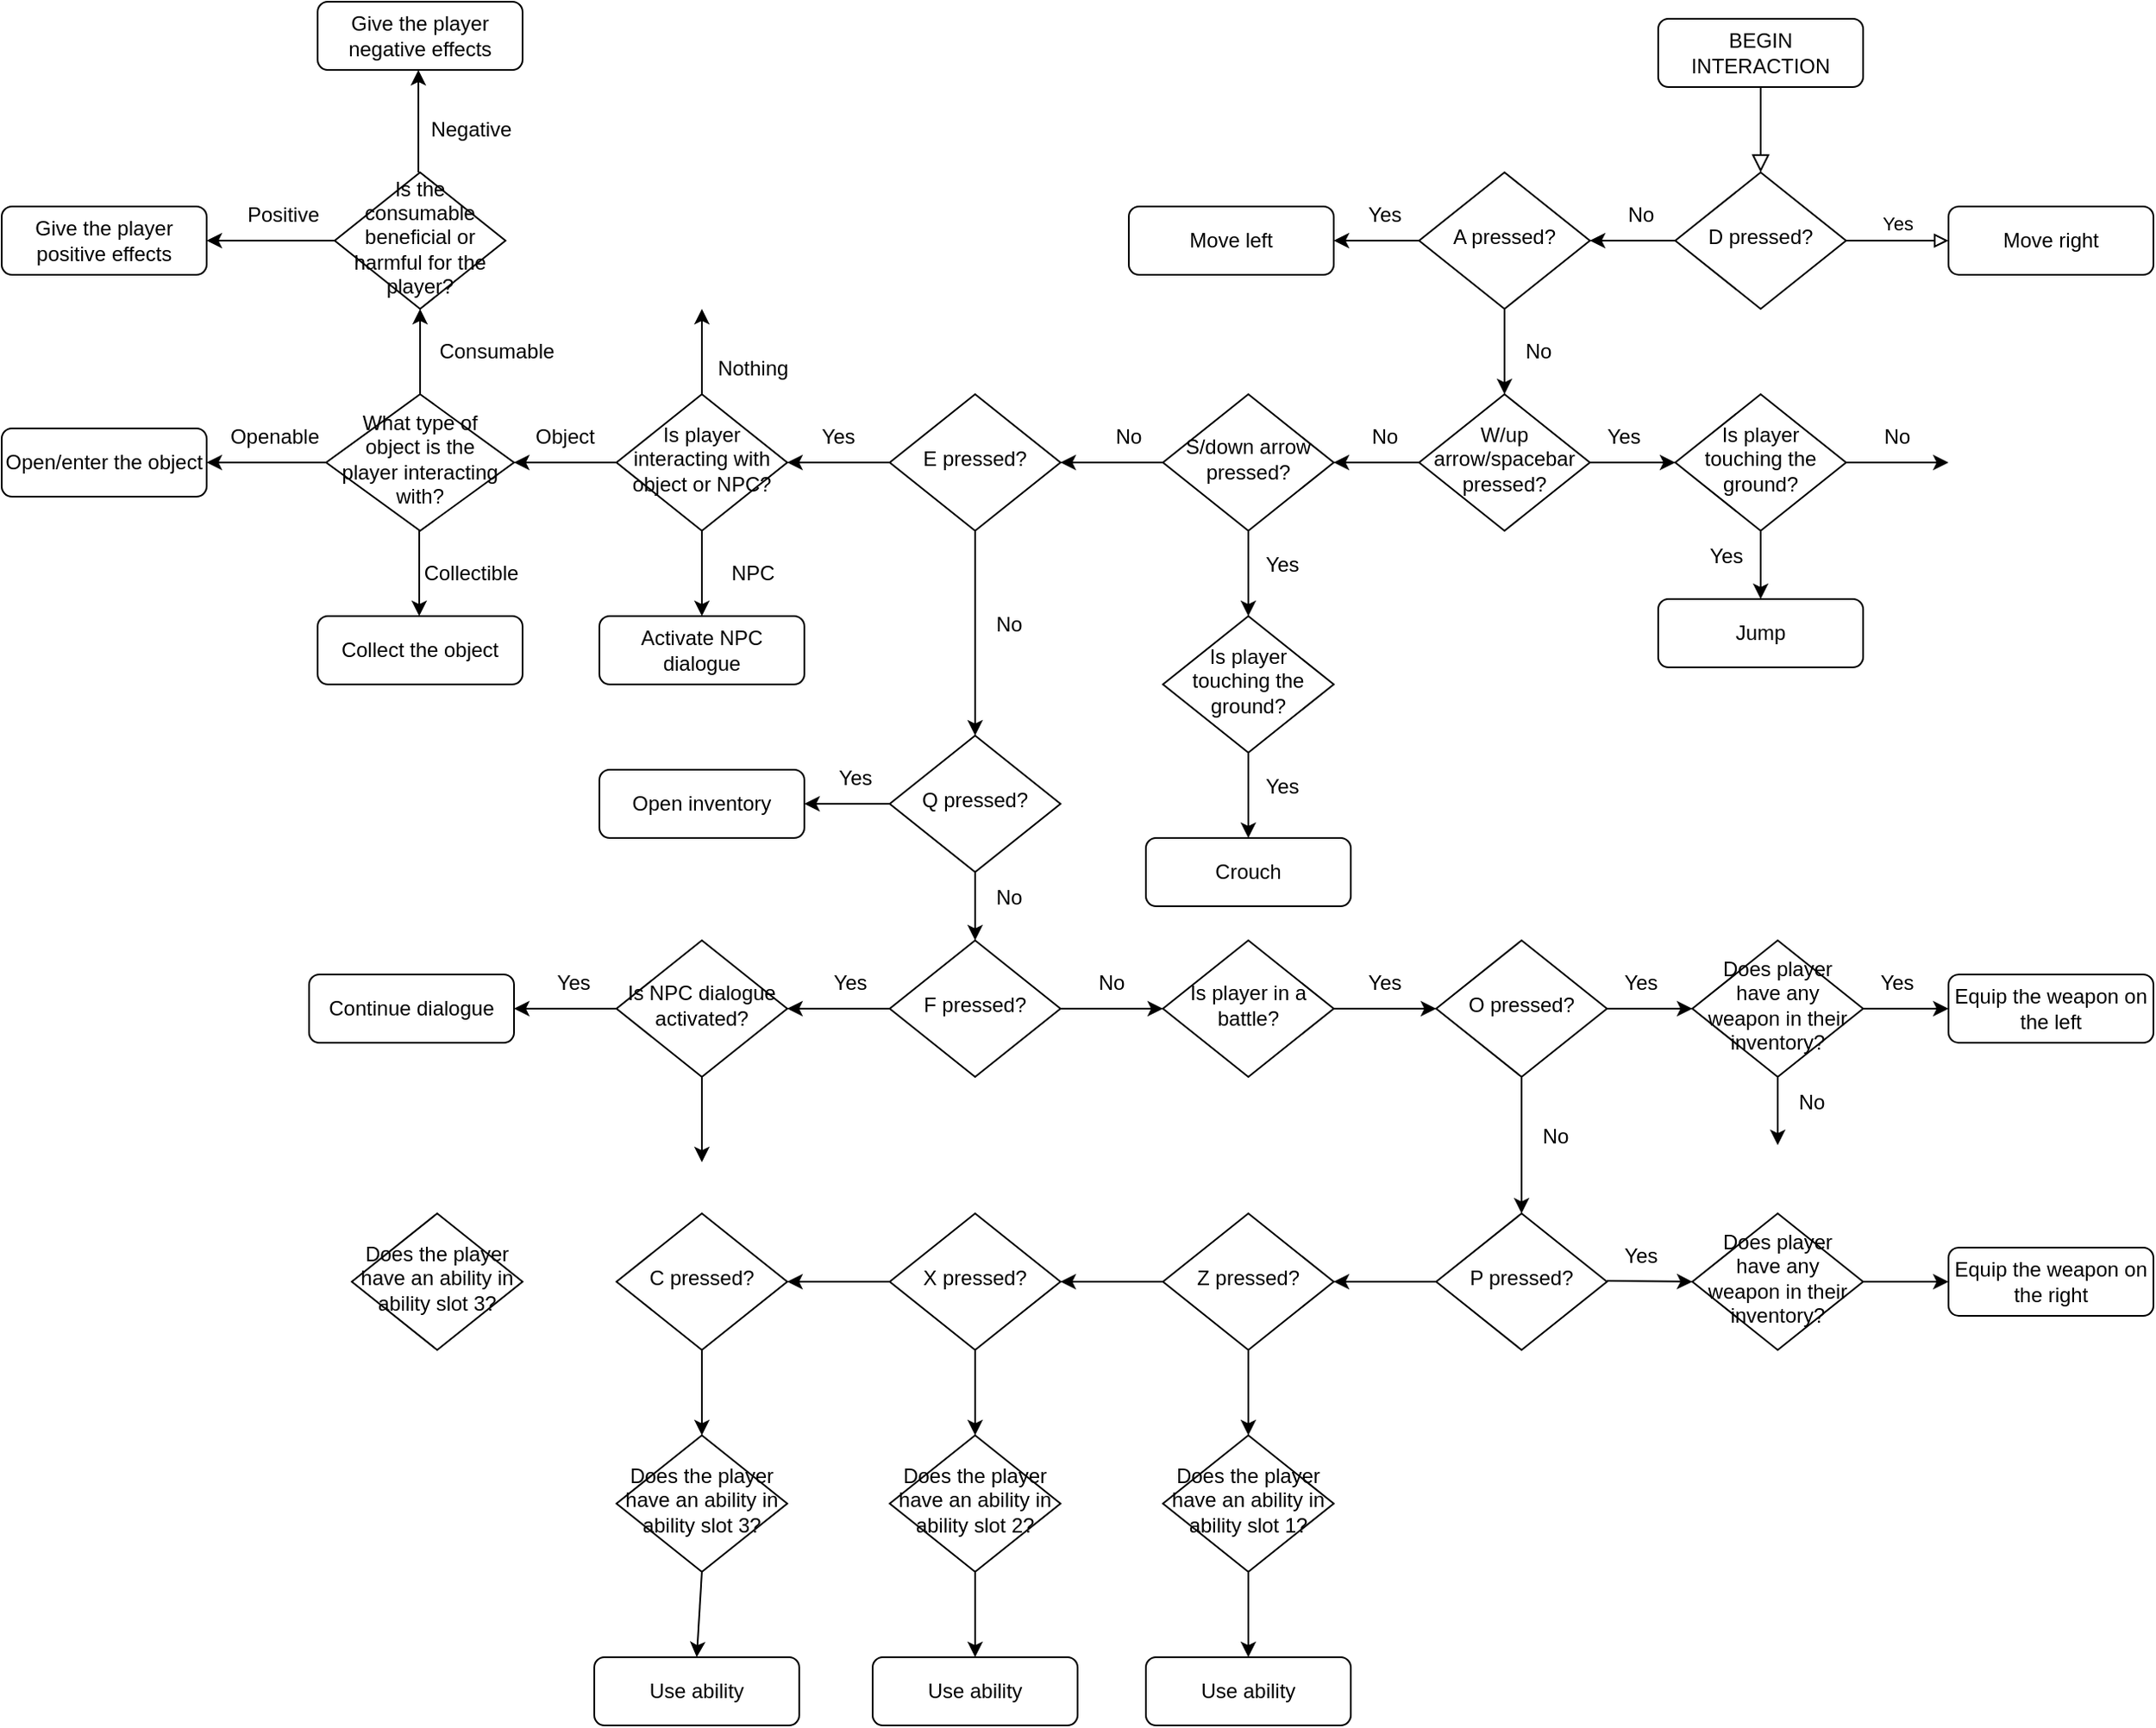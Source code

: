 <mxfile version="24.8.4">
  <diagram id="C5RBs43oDa-KdzZeNtuy" name="Page-1">
    <mxGraphModel dx="2037" dy="1116" grid="1" gridSize="10" guides="1" tooltips="1" connect="1" arrows="1" fold="1" page="1" pageScale="1" pageWidth="2336" pageHeight="1654" math="0" shadow="0">
      <root>
        <mxCell id="WIyWlLk6GJQsqaUBKTNV-0" />
        <mxCell id="WIyWlLk6GJQsqaUBKTNV-1" parent="WIyWlLk6GJQsqaUBKTNV-0" />
        <mxCell id="WIyWlLk6GJQsqaUBKTNV-2" value="" style="rounded=0;html=1;jettySize=auto;orthogonalLoop=1;fontSize=11;endArrow=block;endFill=0;endSize=8;strokeWidth=1;shadow=0;labelBackgroundColor=none;edgeStyle=orthogonalEdgeStyle;" parent="WIyWlLk6GJQsqaUBKTNV-1" source="WIyWlLk6GJQsqaUBKTNV-3" target="WIyWlLk6GJQsqaUBKTNV-6" edge="1">
          <mxGeometry relative="1" as="geometry" />
        </mxCell>
        <mxCell id="WIyWlLk6GJQsqaUBKTNV-3" value="BEGIN INTERACTION" style="rounded=1;whiteSpace=wrap;html=1;fontSize=12;glass=0;strokeWidth=1;shadow=0;" parent="WIyWlLk6GJQsqaUBKTNV-1" vertex="1">
          <mxGeometry x="1270" y="80" width="120" height="40" as="geometry" />
        </mxCell>
        <mxCell id="WIyWlLk6GJQsqaUBKTNV-5" value="Yes" style="edgeStyle=orthogonalEdgeStyle;rounded=0;html=1;jettySize=auto;orthogonalLoop=1;fontSize=11;endArrow=block;endFill=0;strokeWidth=1;shadow=0;labelBackgroundColor=none;entryX=0;entryY=0.5;entryDx=0;entryDy=0;" parent="WIyWlLk6GJQsqaUBKTNV-1" source="WIyWlLk6GJQsqaUBKTNV-6" target="Uoh9EjnS1Dm7JrPhQ4q_-15" edge="1">
          <mxGeometry y="10" relative="1" as="geometry">
            <mxPoint as="offset" />
            <mxPoint x="1440" y="200" as="targetPoint" />
            <Array as="points" />
          </mxGeometry>
        </mxCell>
        <mxCell id="WIyWlLk6GJQsqaUBKTNV-6" value="D pressed?" style="rhombus;whiteSpace=wrap;html=1;shadow=0;fontFamily=Helvetica;fontSize=12;align=center;strokeWidth=1;spacing=6;spacingTop=-4;" parent="WIyWlLk6GJQsqaUBKTNV-1" vertex="1">
          <mxGeometry x="1280" y="170" width="100" height="80" as="geometry" />
        </mxCell>
        <mxCell id="WIyWlLk6GJQsqaUBKTNV-7" value="Move left" style="rounded=1;whiteSpace=wrap;html=1;fontSize=12;glass=0;strokeWidth=1;shadow=0;" parent="WIyWlLk6GJQsqaUBKTNV-1" vertex="1">
          <mxGeometry x="960" y="190" width="120" height="40" as="geometry" />
        </mxCell>
        <mxCell id="WIyWlLk6GJQsqaUBKTNV-11" value="Crouch" style="rounded=1;whiteSpace=wrap;html=1;fontSize=12;glass=0;strokeWidth=1;shadow=0;" parent="WIyWlLk6GJQsqaUBKTNV-1" vertex="1">
          <mxGeometry x="970" y="560" width="120" height="40" as="geometry" />
        </mxCell>
        <mxCell id="WIyWlLk6GJQsqaUBKTNV-12" value="Jump" style="rounded=1;whiteSpace=wrap;html=1;fontSize=12;glass=0;strokeWidth=1;shadow=0;" parent="WIyWlLk6GJQsqaUBKTNV-1" vertex="1">
          <mxGeometry x="1270" y="420" width="120" height="40" as="geometry" />
        </mxCell>
        <mxCell id="Uoh9EjnS1Dm7JrPhQ4q_-3" value="" style="endArrow=classic;html=1;rounded=0;exitX=0;exitY=0.5;exitDx=0;exitDy=0;edgeStyle=orthogonalEdgeStyle;" parent="WIyWlLk6GJQsqaUBKTNV-1" source="WIyWlLk6GJQsqaUBKTNV-6" edge="1">
          <mxGeometry width="50" height="50" relative="1" as="geometry">
            <mxPoint x="1210" y="250" as="sourcePoint" />
            <mxPoint x="1230" y="210" as="targetPoint" />
          </mxGeometry>
        </mxCell>
        <mxCell id="Uoh9EjnS1Dm7JrPhQ4q_-7" value="No" style="text;html=1;align=center;verticalAlign=middle;whiteSpace=wrap;rounded=0;" parent="WIyWlLk6GJQsqaUBKTNV-1" vertex="1">
          <mxGeometry x="1230" y="180" width="60" height="30" as="geometry" />
        </mxCell>
        <mxCell id="Uoh9EjnS1Dm7JrPhQ4q_-11" value="A pressed?" style="rhombus;whiteSpace=wrap;html=1;shadow=0;fontFamily=Helvetica;fontSize=12;align=center;strokeWidth=1;spacing=6;spacingTop=-4;" parent="WIyWlLk6GJQsqaUBKTNV-1" vertex="1">
          <mxGeometry x="1130" y="170" width="100" height="80" as="geometry" />
        </mxCell>
        <mxCell id="Uoh9EjnS1Dm7JrPhQ4q_-12" value="" style="endArrow=classic;html=1;rounded=0;exitX=0;exitY=0.5;exitDx=0;exitDy=0;" parent="WIyWlLk6GJQsqaUBKTNV-1" source="Uoh9EjnS1Dm7JrPhQ4q_-11" edge="1">
          <mxGeometry width="50" height="50" relative="1" as="geometry">
            <mxPoint x="1100" y="230" as="sourcePoint" />
            <mxPoint x="1080" y="210" as="targetPoint" />
          </mxGeometry>
        </mxCell>
        <mxCell id="Uoh9EjnS1Dm7JrPhQ4q_-13" value="" style="endArrow=classic;html=1;rounded=0;exitX=0.5;exitY=1;exitDx=0;exitDy=0;" parent="WIyWlLk6GJQsqaUBKTNV-1" source="Uoh9EjnS1Dm7JrPhQ4q_-11" edge="1">
          <mxGeometry width="50" height="50" relative="1" as="geometry">
            <mxPoint x="1140" y="310" as="sourcePoint" />
            <mxPoint x="1180" y="300" as="targetPoint" />
          </mxGeometry>
        </mxCell>
        <mxCell id="Uoh9EjnS1Dm7JrPhQ4q_-15" value="Move right" style="rounded=1;whiteSpace=wrap;html=1;fontSize=12;glass=0;strokeWidth=1;shadow=0;" parent="WIyWlLk6GJQsqaUBKTNV-1" vertex="1">
          <mxGeometry x="1440" y="190" width="120" height="40" as="geometry" />
        </mxCell>
        <mxCell id="Uoh9EjnS1Dm7JrPhQ4q_-16" value="W/up arrow/spacebar pressed?" style="rhombus;whiteSpace=wrap;html=1;shadow=0;fontFamily=Helvetica;fontSize=12;align=center;strokeWidth=1;spacing=6;spacingTop=-4;" parent="WIyWlLk6GJQsqaUBKTNV-1" vertex="1">
          <mxGeometry x="1130" y="300" width="100" height="80" as="geometry" />
        </mxCell>
        <mxCell id="Uoh9EjnS1Dm7JrPhQ4q_-19" value="" style="endArrow=classic;html=1;rounded=0;" parent="WIyWlLk6GJQsqaUBKTNV-1" edge="1">
          <mxGeometry width="50" height="50" relative="1" as="geometry">
            <mxPoint x="1230" y="340" as="sourcePoint" />
            <mxPoint x="1280" y="340" as="targetPoint" />
          </mxGeometry>
        </mxCell>
        <mxCell id="Uoh9EjnS1Dm7JrPhQ4q_-20" value="Is player touching the ground?" style="rhombus;whiteSpace=wrap;html=1;shadow=0;fontFamily=Helvetica;fontSize=12;align=center;strokeWidth=1;spacing=6;spacingTop=-4;" parent="WIyWlLk6GJQsqaUBKTNV-1" vertex="1">
          <mxGeometry x="1280" y="300" width="100" height="80" as="geometry" />
        </mxCell>
        <mxCell id="Uoh9EjnS1Dm7JrPhQ4q_-21" value="" style="endArrow=classic;html=1;rounded=0;entryX=0.5;entryY=0;entryDx=0;entryDy=0;" parent="WIyWlLk6GJQsqaUBKTNV-1" target="WIyWlLk6GJQsqaUBKTNV-12" edge="1">
          <mxGeometry width="50" height="50" relative="1" as="geometry">
            <mxPoint x="1330" y="380" as="sourcePoint" />
            <mxPoint x="1380" y="330" as="targetPoint" />
          </mxGeometry>
        </mxCell>
        <mxCell id="Uoh9EjnS1Dm7JrPhQ4q_-23" value="" style="endArrow=classic;html=1;rounded=0;exitX=0;exitY=0.5;exitDx=0;exitDy=0;" parent="WIyWlLk6GJQsqaUBKTNV-1" source="Uoh9EjnS1Dm7JrPhQ4q_-16" edge="1">
          <mxGeometry width="50" height="50" relative="1" as="geometry">
            <mxPoint x="1080" y="360" as="sourcePoint" />
            <mxPoint x="1080" y="340" as="targetPoint" />
          </mxGeometry>
        </mxCell>
        <mxCell id="Uoh9EjnS1Dm7JrPhQ4q_-24" value="Yes" style="text;html=1;align=center;verticalAlign=middle;whiteSpace=wrap;rounded=0;" parent="WIyWlLk6GJQsqaUBKTNV-1" vertex="1">
          <mxGeometry x="1220" y="310" width="60" height="30" as="geometry" />
        </mxCell>
        <mxCell id="Uoh9EjnS1Dm7JrPhQ4q_-27" value="No" style="text;html=1;align=center;verticalAlign=middle;whiteSpace=wrap;rounded=0;" parent="WIyWlLk6GJQsqaUBKTNV-1" vertex="1">
          <mxGeometry x="1170" y="260" width="60" height="30" as="geometry" />
        </mxCell>
        <mxCell id="Uoh9EjnS1Dm7JrPhQ4q_-29" value="No" style="text;html=1;align=center;verticalAlign=middle;whiteSpace=wrap;rounded=0;" parent="WIyWlLk6GJQsqaUBKTNV-1" vertex="1">
          <mxGeometry x="930" y="310" width="60" height="30" as="geometry" />
        </mxCell>
        <mxCell id="ylSORu2fIJT3I9UOG7ID-0" value="Yes" style="text;html=1;align=center;verticalAlign=middle;whiteSpace=wrap;rounded=0;" vertex="1" parent="WIyWlLk6GJQsqaUBKTNV-1">
          <mxGeometry x="1280" y="380" width="60" height="30" as="geometry" />
        </mxCell>
        <mxCell id="ylSORu2fIJT3I9UOG7ID-1" value="" style="endArrow=classic;html=1;rounded=0;" edge="1" parent="WIyWlLk6GJQsqaUBKTNV-1">
          <mxGeometry width="50" height="50" relative="1" as="geometry">
            <mxPoint x="1380" y="340" as="sourcePoint" />
            <mxPoint x="1440" y="340" as="targetPoint" />
          </mxGeometry>
        </mxCell>
        <mxCell id="ylSORu2fIJT3I9UOG7ID-3" value="No" style="text;html=1;align=center;verticalAlign=middle;whiteSpace=wrap;rounded=0;" vertex="1" parent="WIyWlLk6GJQsqaUBKTNV-1">
          <mxGeometry x="1380" y="310" width="60" height="30" as="geometry" />
        </mxCell>
        <mxCell id="ylSORu2fIJT3I9UOG7ID-5" value="Yes" style="text;html=1;align=center;verticalAlign=middle;whiteSpace=wrap;rounded=0;" vertex="1" parent="WIyWlLk6GJQsqaUBKTNV-1">
          <mxGeometry x="1080" y="180" width="60" height="30" as="geometry" />
        </mxCell>
        <mxCell id="ylSORu2fIJT3I9UOG7ID-6" value="S/down arrow pressed?" style="rhombus;whiteSpace=wrap;html=1;shadow=0;fontFamily=Helvetica;fontSize=12;align=center;strokeWidth=1;spacing=6;spacingTop=-4;" vertex="1" parent="WIyWlLk6GJQsqaUBKTNV-1">
          <mxGeometry x="980" y="300" width="100" height="80" as="geometry" />
        </mxCell>
        <mxCell id="ylSORu2fIJT3I9UOG7ID-8" value="No" style="text;html=1;align=center;verticalAlign=middle;whiteSpace=wrap;rounded=0;" vertex="1" parent="WIyWlLk6GJQsqaUBKTNV-1">
          <mxGeometry x="1080" y="310" width="60" height="30" as="geometry" />
        </mxCell>
        <mxCell id="ylSORu2fIJT3I9UOG7ID-9" value="" style="endArrow=classic;html=1;rounded=0;" edge="1" parent="WIyWlLk6GJQsqaUBKTNV-1">
          <mxGeometry width="50" height="50" relative="1" as="geometry">
            <mxPoint x="980" y="340" as="sourcePoint" />
            <mxPoint x="920" y="340" as="targetPoint" />
          </mxGeometry>
        </mxCell>
        <mxCell id="ylSORu2fIJT3I9UOG7ID-12" value="" style="endArrow=classic;html=1;rounded=0;entryX=0.5;entryY=0;entryDx=0;entryDy=0;" edge="1" parent="WIyWlLk6GJQsqaUBKTNV-1" target="ylSORu2fIJT3I9UOG7ID-14">
          <mxGeometry width="50" height="50" relative="1" as="geometry">
            <mxPoint x="1030" y="380" as="sourcePoint" />
            <mxPoint x="1030" y="420" as="targetPoint" />
          </mxGeometry>
        </mxCell>
        <mxCell id="ylSORu2fIJT3I9UOG7ID-13" value="Yes" style="text;html=1;align=center;verticalAlign=middle;whiteSpace=wrap;rounded=0;" vertex="1" parent="WIyWlLk6GJQsqaUBKTNV-1">
          <mxGeometry x="1020" y="380" width="60" height="40" as="geometry" />
        </mxCell>
        <mxCell id="ylSORu2fIJT3I9UOG7ID-14" value="Is player touching the ground?" style="rhombus;whiteSpace=wrap;html=1;shadow=0;fontFamily=Helvetica;fontSize=12;align=center;strokeWidth=1;spacing=6;spacingTop=-4;" vertex="1" parent="WIyWlLk6GJQsqaUBKTNV-1">
          <mxGeometry x="980" y="430" width="100" height="80" as="geometry" />
        </mxCell>
        <mxCell id="ylSORu2fIJT3I9UOG7ID-15" value="" style="endArrow=classic;html=1;rounded=0;entryX=0.5;entryY=0;entryDx=0;entryDy=0;exitX=0.5;exitY=1;exitDx=0;exitDy=0;" edge="1" parent="WIyWlLk6GJQsqaUBKTNV-1" source="ylSORu2fIJT3I9UOG7ID-14" target="WIyWlLk6GJQsqaUBKTNV-11">
          <mxGeometry width="50" height="50" relative="1" as="geometry">
            <mxPoint x="1030" y="520" as="sourcePoint" />
            <mxPoint x="1080" y="470" as="targetPoint" />
          </mxGeometry>
        </mxCell>
        <mxCell id="ylSORu2fIJT3I9UOG7ID-16" value="Yes" style="text;html=1;align=center;verticalAlign=middle;whiteSpace=wrap;rounded=0;" vertex="1" parent="WIyWlLk6GJQsqaUBKTNV-1">
          <mxGeometry x="1020" y="510" width="60" height="40" as="geometry" />
        </mxCell>
        <mxCell id="ylSORu2fIJT3I9UOG7ID-17" value="E pressed?" style="rhombus;whiteSpace=wrap;html=1;shadow=0;fontFamily=Helvetica;fontSize=12;align=center;strokeWidth=1;spacing=6;spacingTop=-4;" vertex="1" parent="WIyWlLk6GJQsqaUBKTNV-1">
          <mxGeometry x="820" y="300" width="100" height="80" as="geometry" />
        </mxCell>
        <mxCell id="ylSORu2fIJT3I9UOG7ID-18" value="" style="endArrow=classic;html=1;rounded=0;" edge="1" parent="WIyWlLk6GJQsqaUBKTNV-1">
          <mxGeometry width="50" height="50" relative="1" as="geometry">
            <mxPoint x="820" y="340" as="sourcePoint" />
            <mxPoint x="760" y="340" as="targetPoint" />
          </mxGeometry>
        </mxCell>
        <mxCell id="ylSORu2fIJT3I9UOG7ID-20" value="Yes" style="text;html=1;align=center;verticalAlign=middle;whiteSpace=wrap;rounded=0;" vertex="1" parent="WIyWlLk6GJQsqaUBKTNV-1">
          <mxGeometry x="760" y="310" width="60" height="30" as="geometry" />
        </mxCell>
        <mxCell id="ylSORu2fIJT3I9UOG7ID-24" value="" style="edgeStyle=orthogonalEdgeStyle;rounded=0;orthogonalLoop=1;jettySize=auto;html=1;" edge="1" parent="WIyWlLk6GJQsqaUBKTNV-1" source="ylSORu2fIJT3I9UOG7ID-21">
          <mxGeometry relative="1" as="geometry">
            <mxPoint x="600" y="340" as="targetPoint" />
          </mxGeometry>
        </mxCell>
        <mxCell id="ylSORu2fIJT3I9UOG7ID-21" value="Is player interacting with object or NPC?" style="rhombus;whiteSpace=wrap;html=1;shadow=0;fontFamily=Helvetica;fontSize=12;align=center;strokeWidth=1;spacing=6;spacingTop=-4;" vertex="1" parent="WIyWlLk6GJQsqaUBKTNV-1">
          <mxGeometry x="660" y="300" width="100" height="80" as="geometry" />
        </mxCell>
        <mxCell id="ylSORu2fIJT3I9UOG7ID-23" value="What type of object is the player interacting with?" style="rhombus;whiteSpace=wrap;html=1;shadow=0;fontFamily=Helvetica;fontSize=12;align=center;strokeWidth=1;spacing=6;spacingTop=-4;" vertex="1" parent="WIyWlLk6GJQsqaUBKTNV-1">
          <mxGeometry x="490" y="300" width="110" height="80" as="geometry" />
        </mxCell>
        <mxCell id="ylSORu2fIJT3I9UOG7ID-26" value="" style="endArrow=classic;html=1;rounded=0;" edge="1" parent="WIyWlLk6GJQsqaUBKTNV-1">
          <mxGeometry width="50" height="50" relative="1" as="geometry">
            <mxPoint x="544.5" y="380" as="sourcePoint" />
            <mxPoint x="544.5" y="430" as="targetPoint" />
          </mxGeometry>
        </mxCell>
        <mxCell id="ylSORu2fIJT3I9UOG7ID-29" value="Open/enter the object" style="rounded=1;whiteSpace=wrap;html=1;fontSize=12;glass=0;strokeWidth=1;shadow=0;" vertex="1" parent="WIyWlLk6GJQsqaUBKTNV-1">
          <mxGeometry x="300" y="320" width="120" height="40" as="geometry" />
        </mxCell>
        <mxCell id="ylSORu2fIJT3I9UOG7ID-30" value="Collect the object" style="rounded=1;whiteSpace=wrap;html=1;fontSize=12;glass=0;strokeWidth=1;shadow=0;" vertex="1" parent="WIyWlLk6GJQsqaUBKTNV-1">
          <mxGeometry x="485" y="430" width="120" height="40" as="geometry" />
        </mxCell>
        <mxCell id="ylSORu2fIJT3I9UOG7ID-31" value="Give the player positive effects" style="rounded=1;whiteSpace=wrap;html=1;fontSize=12;glass=0;strokeWidth=1;shadow=0;" vertex="1" parent="WIyWlLk6GJQsqaUBKTNV-1">
          <mxGeometry x="300" y="190" width="120" height="40" as="geometry" />
        </mxCell>
        <mxCell id="ylSORu2fIJT3I9UOG7ID-32" value="Object" style="text;html=1;align=center;verticalAlign=middle;whiteSpace=wrap;rounded=0;" vertex="1" parent="WIyWlLk6GJQsqaUBKTNV-1">
          <mxGeometry x="600" y="310" width="60" height="30" as="geometry" />
        </mxCell>
        <mxCell id="ylSORu2fIJT3I9UOG7ID-33" value="Collectible" style="text;html=1;align=center;verticalAlign=middle;whiteSpace=wrap;rounded=0;" vertex="1" parent="WIyWlLk6GJQsqaUBKTNV-1">
          <mxGeometry x="545" y="390" width="60" height="30" as="geometry" />
        </mxCell>
        <mxCell id="ylSORu2fIJT3I9UOG7ID-34" value="" style="endArrow=classic;html=1;rounded=0;entryX=1;entryY=0.5;entryDx=0;entryDy=0;" edge="1" parent="WIyWlLk6GJQsqaUBKTNV-1" target="ylSORu2fIJT3I9UOG7ID-29">
          <mxGeometry width="50" height="50" relative="1" as="geometry">
            <mxPoint x="490" y="340" as="sourcePoint" />
            <mxPoint x="540" y="290" as="targetPoint" />
          </mxGeometry>
        </mxCell>
        <mxCell id="ylSORu2fIJT3I9UOG7ID-35" value="Openable" style="text;html=1;align=center;verticalAlign=middle;whiteSpace=wrap;rounded=0;" vertex="1" parent="WIyWlLk6GJQsqaUBKTNV-1">
          <mxGeometry x="430" y="310" width="60" height="30" as="geometry" />
        </mxCell>
        <mxCell id="ylSORu2fIJT3I9UOG7ID-37" value="Is the consumable beneficial or harmful for the player?" style="rhombus;whiteSpace=wrap;html=1;shadow=0;fontFamily=Helvetica;fontSize=12;align=center;strokeWidth=1;spacing=6;spacingTop=-4;" vertex="1" parent="WIyWlLk6GJQsqaUBKTNV-1">
          <mxGeometry x="495" y="170" width="100" height="80" as="geometry" />
        </mxCell>
        <mxCell id="ylSORu2fIJT3I9UOG7ID-40" value="" style="endArrow=classic;html=1;rounded=0;entryX=0.5;entryY=1;entryDx=0;entryDy=0;" edge="1" parent="WIyWlLk6GJQsqaUBKTNV-1" target="ylSORu2fIJT3I9UOG7ID-37">
          <mxGeometry width="50" height="50" relative="1" as="geometry">
            <mxPoint x="545" y="300" as="sourcePoint" />
            <mxPoint x="590" y="250" as="targetPoint" />
          </mxGeometry>
        </mxCell>
        <mxCell id="ylSORu2fIJT3I9UOG7ID-41" value="Consumable" style="text;html=1;align=center;verticalAlign=middle;whiteSpace=wrap;rounded=0;" vertex="1" parent="WIyWlLk6GJQsqaUBKTNV-1">
          <mxGeometry x="560" y="260" width="60" height="30" as="geometry" />
        </mxCell>
        <mxCell id="ylSORu2fIJT3I9UOG7ID-42" value="" style="endArrow=classic;html=1;rounded=0;entryX=1;entryY=0.5;entryDx=0;entryDy=0;exitX=0;exitY=0.5;exitDx=0;exitDy=0;" edge="1" parent="WIyWlLk6GJQsqaUBKTNV-1" source="ylSORu2fIJT3I9UOG7ID-37" target="ylSORu2fIJT3I9UOG7ID-31">
          <mxGeometry width="50" height="50" relative="1" as="geometry">
            <mxPoint x="490" y="210" as="sourcePoint" />
            <mxPoint x="540" y="160" as="targetPoint" />
          </mxGeometry>
        </mxCell>
        <mxCell id="ylSORu2fIJT3I9UOG7ID-44" value="Give the player negative effects" style="rounded=1;whiteSpace=wrap;html=1;fontSize=12;glass=0;strokeWidth=1;shadow=0;" vertex="1" parent="WIyWlLk6GJQsqaUBKTNV-1">
          <mxGeometry x="485" y="70" width="120" height="40" as="geometry" />
        </mxCell>
        <mxCell id="ylSORu2fIJT3I9UOG7ID-45" value="Positive" style="text;html=1;align=center;verticalAlign=middle;whiteSpace=wrap;rounded=0;" vertex="1" parent="WIyWlLk6GJQsqaUBKTNV-1">
          <mxGeometry x="435" y="180" width="60" height="30" as="geometry" />
        </mxCell>
        <mxCell id="ylSORu2fIJT3I9UOG7ID-47" value="Negative" style="text;html=1;align=center;verticalAlign=middle;whiteSpace=wrap;rounded=0;" vertex="1" parent="WIyWlLk6GJQsqaUBKTNV-1">
          <mxGeometry x="545" y="130" width="60" height="30" as="geometry" />
        </mxCell>
        <mxCell id="ylSORu2fIJT3I9UOG7ID-51" value="" style="endArrow=classic;html=1;rounded=0;" edge="1" parent="WIyWlLk6GJQsqaUBKTNV-1">
          <mxGeometry width="50" height="50" relative="1" as="geometry">
            <mxPoint x="710" y="380" as="sourcePoint" />
            <mxPoint x="710" y="430" as="targetPoint" />
          </mxGeometry>
        </mxCell>
        <mxCell id="ylSORu2fIJT3I9UOG7ID-52" value="Activate NPC dialogue" style="rounded=1;whiteSpace=wrap;html=1;fontSize=12;glass=0;strokeWidth=1;shadow=0;" vertex="1" parent="WIyWlLk6GJQsqaUBKTNV-1">
          <mxGeometry x="650" y="430" width="120" height="40" as="geometry" />
        </mxCell>
        <mxCell id="ylSORu2fIJT3I9UOG7ID-53" value="NPC" style="text;html=1;align=center;verticalAlign=middle;whiteSpace=wrap;rounded=0;" vertex="1" parent="WIyWlLk6GJQsqaUBKTNV-1">
          <mxGeometry x="710" y="390" width="60" height="30" as="geometry" />
        </mxCell>
        <mxCell id="ylSORu2fIJT3I9UOG7ID-57" value="" style="endArrow=classic;html=1;rounded=0;" edge="1" parent="WIyWlLk6GJQsqaUBKTNV-1">
          <mxGeometry width="50" height="50" relative="1" as="geometry">
            <mxPoint x="544" y="170" as="sourcePoint" />
            <mxPoint x="544" y="110" as="targetPoint" />
          </mxGeometry>
        </mxCell>
        <mxCell id="ylSORu2fIJT3I9UOG7ID-58" value="" style="endArrow=classic;html=1;rounded=0;" edge="1" parent="WIyWlLk6GJQsqaUBKTNV-1">
          <mxGeometry width="50" height="50" relative="1" as="geometry">
            <mxPoint x="710" y="300" as="sourcePoint" />
            <mxPoint x="710" y="250" as="targetPoint" />
          </mxGeometry>
        </mxCell>
        <mxCell id="ylSORu2fIJT3I9UOG7ID-59" value="Open inventory" style="rounded=1;whiteSpace=wrap;html=1;fontSize=12;glass=0;strokeWidth=1;shadow=0;" vertex="1" parent="WIyWlLk6GJQsqaUBKTNV-1">
          <mxGeometry x="650" y="520" width="120" height="40" as="geometry" />
        </mxCell>
        <mxCell id="ylSORu2fIJT3I9UOG7ID-60" value="Nothing" style="text;html=1;align=center;verticalAlign=middle;whiteSpace=wrap;rounded=0;" vertex="1" parent="WIyWlLk6GJQsqaUBKTNV-1">
          <mxGeometry x="710" y="270" width="60" height="30" as="geometry" />
        </mxCell>
        <mxCell id="ylSORu2fIJT3I9UOG7ID-61" value="" style="endArrow=classic;html=1;rounded=0;entryX=0.5;entryY=0;entryDx=0;entryDy=0;" edge="1" parent="WIyWlLk6GJQsqaUBKTNV-1" target="ylSORu2fIJT3I9UOG7ID-63">
          <mxGeometry width="50" height="50" relative="1" as="geometry">
            <mxPoint x="870" y="380" as="sourcePoint" />
            <mxPoint x="870" y="440" as="targetPoint" />
          </mxGeometry>
        </mxCell>
        <mxCell id="ylSORu2fIJT3I9UOG7ID-62" value="Continue dialogue" style="rounded=1;whiteSpace=wrap;html=1;fontSize=12;glass=0;strokeWidth=1;shadow=0;" vertex="1" parent="WIyWlLk6GJQsqaUBKTNV-1">
          <mxGeometry x="480" y="640" width="120" height="40" as="geometry" />
        </mxCell>
        <mxCell id="ylSORu2fIJT3I9UOG7ID-63" value="Q pressed?" style="rhombus;whiteSpace=wrap;html=1;shadow=0;fontFamily=Helvetica;fontSize=12;align=center;strokeWidth=1;spacing=6;spacingTop=-4;" vertex="1" parent="WIyWlLk6GJQsqaUBKTNV-1">
          <mxGeometry x="820" y="500" width="100" height="80" as="geometry" />
        </mxCell>
        <mxCell id="ylSORu2fIJT3I9UOG7ID-67" value="" style="endArrow=classic;html=1;rounded=0;entryX=1;entryY=0.5;entryDx=0;entryDy=0;exitX=0;exitY=0.5;exitDx=0;exitDy=0;" edge="1" parent="WIyWlLk6GJQsqaUBKTNV-1" source="ylSORu2fIJT3I9UOG7ID-63" target="ylSORu2fIJT3I9UOG7ID-59">
          <mxGeometry width="50" height="50" relative="1" as="geometry">
            <mxPoint x="820" y="520" as="sourcePoint" />
            <mxPoint x="870" y="470" as="targetPoint" />
          </mxGeometry>
        </mxCell>
        <mxCell id="ylSORu2fIJT3I9UOG7ID-68" value="Yes" style="text;html=1;align=center;verticalAlign=middle;whiteSpace=wrap;rounded=0;" vertex="1" parent="WIyWlLk6GJQsqaUBKTNV-1">
          <mxGeometry x="770" y="510" width="60" height="30" as="geometry" />
        </mxCell>
        <mxCell id="ylSORu2fIJT3I9UOG7ID-69" value="" style="endArrow=classic;html=1;rounded=0;" edge="1" parent="WIyWlLk6GJQsqaUBKTNV-1">
          <mxGeometry width="50" height="50" relative="1" as="geometry">
            <mxPoint x="870" y="580" as="sourcePoint" />
            <mxPoint x="870" y="620" as="targetPoint" />
          </mxGeometry>
        </mxCell>
        <mxCell id="ylSORu2fIJT3I9UOG7ID-70" value="F pressed?" style="rhombus;whiteSpace=wrap;html=1;shadow=0;fontFamily=Helvetica;fontSize=12;align=center;strokeWidth=1;spacing=6;spacingTop=-4;" vertex="1" parent="WIyWlLk6GJQsqaUBKTNV-1">
          <mxGeometry x="820" y="620" width="100" height="80" as="geometry" />
        </mxCell>
        <mxCell id="ylSORu2fIJT3I9UOG7ID-71" value="No" style="text;html=1;align=center;verticalAlign=middle;whiteSpace=wrap;rounded=0;" vertex="1" parent="WIyWlLk6GJQsqaUBKTNV-1">
          <mxGeometry x="860" y="580" width="60" height="30" as="geometry" />
        </mxCell>
        <mxCell id="ylSORu2fIJT3I9UOG7ID-72" value="No" style="text;html=1;align=center;verticalAlign=middle;whiteSpace=wrap;rounded=0;" vertex="1" parent="WIyWlLk6GJQsqaUBKTNV-1">
          <mxGeometry x="860" y="420" width="60" height="30" as="geometry" />
        </mxCell>
        <mxCell id="ylSORu2fIJT3I9UOG7ID-73" value="" style="endArrow=classic;html=1;rounded=0;exitX=0;exitY=0.5;exitDx=0;exitDy=0;entryX=1;entryY=0.5;entryDx=0;entryDy=0;" edge="1" parent="WIyWlLk6GJQsqaUBKTNV-1" source="ylSORu2fIJT3I9UOG7ID-70" target="ylSORu2fIJT3I9UOG7ID-74">
          <mxGeometry width="50" height="50" relative="1" as="geometry">
            <mxPoint x="870" y="700" as="sourcePoint" />
            <mxPoint x="770" y="720" as="targetPoint" />
          </mxGeometry>
        </mxCell>
        <mxCell id="ylSORu2fIJT3I9UOG7ID-74" value="Is NPC dialogue activated?" style="rhombus;whiteSpace=wrap;html=1;shadow=0;fontFamily=Helvetica;fontSize=12;align=center;strokeWidth=1;spacing=6;spacingTop=-4;" vertex="1" parent="WIyWlLk6GJQsqaUBKTNV-1">
          <mxGeometry x="660" y="620" width="100" height="80" as="geometry" />
        </mxCell>
        <mxCell id="ylSORu2fIJT3I9UOG7ID-75" value="" style="endArrow=classic;html=1;rounded=0;" edge="1" parent="WIyWlLk6GJQsqaUBKTNV-1">
          <mxGeometry width="50" height="50" relative="1" as="geometry">
            <mxPoint x="710" y="700" as="sourcePoint" />
            <mxPoint x="710" y="750" as="targetPoint" />
          </mxGeometry>
        </mxCell>
        <mxCell id="ylSORu2fIJT3I9UOG7ID-76" value="" style="endArrow=classic;html=1;rounded=0;" edge="1" parent="WIyWlLk6GJQsqaUBKTNV-1">
          <mxGeometry width="50" height="50" relative="1" as="geometry">
            <mxPoint x="660" y="660" as="sourcePoint" />
            <mxPoint x="600" y="660" as="targetPoint" />
          </mxGeometry>
        </mxCell>
        <mxCell id="ylSORu2fIJT3I9UOG7ID-79" value="Yes" style="text;html=1;align=center;verticalAlign=middle;whiteSpace=wrap;rounded=0;" vertex="1" parent="WIyWlLk6GJQsqaUBKTNV-1">
          <mxGeometry x="605" y="630" width="60" height="30" as="geometry" />
        </mxCell>
        <mxCell id="ylSORu2fIJT3I9UOG7ID-84" value="Yes" style="text;html=1;align=center;verticalAlign=middle;whiteSpace=wrap;rounded=0;" vertex="1" parent="WIyWlLk6GJQsqaUBKTNV-1">
          <mxGeometry x="767" y="630" width="60" height="30" as="geometry" />
        </mxCell>
        <mxCell id="ylSORu2fIJT3I9UOG7ID-86" value="" style="endArrow=classic;html=1;rounded=0;" edge="1" parent="WIyWlLk6GJQsqaUBKTNV-1">
          <mxGeometry width="50" height="50" relative="1" as="geometry">
            <mxPoint x="920" y="660" as="sourcePoint" />
            <mxPoint x="980" y="660" as="targetPoint" />
          </mxGeometry>
        </mxCell>
        <mxCell id="ylSORu2fIJT3I9UOG7ID-87" value="No" style="text;html=1;align=center;verticalAlign=middle;whiteSpace=wrap;rounded=0;" vertex="1" parent="WIyWlLk6GJQsqaUBKTNV-1">
          <mxGeometry x="920" y="630" width="60" height="30" as="geometry" />
        </mxCell>
        <mxCell id="ylSORu2fIJT3I9UOG7ID-90" value="Is player in a battle?" style="rhombus;whiteSpace=wrap;html=1;shadow=0;fontFamily=Helvetica;fontSize=12;align=center;strokeWidth=1;spacing=6;spacingTop=-4;" vertex="1" parent="WIyWlLk6GJQsqaUBKTNV-1">
          <mxGeometry x="980" y="620" width="100" height="80" as="geometry" />
        </mxCell>
        <mxCell id="ylSORu2fIJT3I9UOG7ID-91" value="" style="endArrow=classic;html=1;rounded=0;" edge="1" parent="WIyWlLk6GJQsqaUBKTNV-1">
          <mxGeometry width="50" height="50" relative="1" as="geometry">
            <mxPoint x="1080" y="660" as="sourcePoint" />
            <mxPoint x="1140" y="660" as="targetPoint" />
          </mxGeometry>
        </mxCell>
        <mxCell id="ylSORu2fIJT3I9UOG7ID-92" value="O pressed?" style="rhombus;whiteSpace=wrap;html=1;shadow=0;fontFamily=Helvetica;fontSize=12;align=center;strokeWidth=1;spacing=6;spacingTop=-4;" vertex="1" parent="WIyWlLk6GJQsqaUBKTNV-1">
          <mxGeometry x="1140" y="620" width="100" height="80" as="geometry" />
        </mxCell>
        <mxCell id="ylSORu2fIJT3I9UOG7ID-93" value="" style="endArrow=classic;html=1;rounded=0;entryX=0.5;entryY=0;entryDx=0;entryDy=0;" edge="1" parent="WIyWlLk6GJQsqaUBKTNV-1" target="ylSORu2fIJT3I9UOG7ID-108">
          <mxGeometry width="50" height="50" relative="1" as="geometry">
            <mxPoint x="1190" y="700" as="sourcePoint" />
            <mxPoint x="1190" y="740" as="targetPoint" />
          </mxGeometry>
        </mxCell>
        <mxCell id="ylSORu2fIJT3I9UOG7ID-94" value="" style="endArrow=classic;html=1;rounded=0;" edge="1" parent="WIyWlLk6GJQsqaUBKTNV-1">
          <mxGeometry width="50" height="50" relative="1" as="geometry">
            <mxPoint x="1240" y="660" as="sourcePoint" />
            <mxPoint x="1290" y="660" as="targetPoint" />
          </mxGeometry>
        </mxCell>
        <mxCell id="ylSORu2fIJT3I9UOG7ID-95" value="Yes" style="text;html=1;align=center;verticalAlign=middle;whiteSpace=wrap;rounded=0;" vertex="1" parent="WIyWlLk6GJQsqaUBKTNV-1">
          <mxGeometry x="1080" y="630" width="60" height="30" as="geometry" />
        </mxCell>
        <mxCell id="ylSORu2fIJT3I9UOG7ID-96" value="Does player have any weapon in their inventory?" style="rhombus;whiteSpace=wrap;html=1;shadow=0;fontFamily=Helvetica;fontSize=12;align=center;strokeWidth=1;spacing=6;spacingTop=-4;" vertex="1" parent="WIyWlLk6GJQsqaUBKTNV-1">
          <mxGeometry x="1290" y="620" width="100" height="80" as="geometry" />
        </mxCell>
        <mxCell id="ylSORu2fIJT3I9UOG7ID-97" value="" style="endArrow=classic;html=1;rounded=0;" edge="1" parent="WIyWlLk6GJQsqaUBKTNV-1">
          <mxGeometry width="50" height="50" relative="1" as="geometry">
            <mxPoint x="1390" y="660" as="sourcePoint" />
            <mxPoint x="1440" y="660" as="targetPoint" />
          </mxGeometry>
        </mxCell>
        <mxCell id="ylSORu2fIJT3I9UOG7ID-98" value="Equip the weapon on the left" style="rounded=1;whiteSpace=wrap;html=1;fontSize=12;glass=0;strokeWidth=1;shadow=0;" vertex="1" parent="WIyWlLk6GJQsqaUBKTNV-1">
          <mxGeometry x="1440" y="640" width="120" height="40" as="geometry" />
        </mxCell>
        <mxCell id="ylSORu2fIJT3I9UOG7ID-99" value="" style="endArrow=classic;html=1;rounded=0;" edge="1" parent="WIyWlLk6GJQsqaUBKTNV-1">
          <mxGeometry width="50" height="50" relative="1" as="geometry">
            <mxPoint x="1340" y="700" as="sourcePoint" />
            <mxPoint x="1340" y="740" as="targetPoint" />
          </mxGeometry>
        </mxCell>
        <mxCell id="ylSORu2fIJT3I9UOG7ID-100" value="Yes" style="text;html=1;align=center;verticalAlign=middle;whiteSpace=wrap;rounded=0;" vertex="1" parent="WIyWlLk6GJQsqaUBKTNV-1">
          <mxGeometry x="1230" y="630" width="60" height="30" as="geometry" />
        </mxCell>
        <mxCell id="ylSORu2fIJT3I9UOG7ID-105" value="Yes" style="text;html=1;align=center;verticalAlign=middle;whiteSpace=wrap;rounded=0;" vertex="1" parent="WIyWlLk6GJQsqaUBKTNV-1">
          <mxGeometry x="1380" y="630" width="60" height="30" as="geometry" />
        </mxCell>
        <mxCell id="ylSORu2fIJT3I9UOG7ID-106" value="No" style="text;html=1;align=center;verticalAlign=middle;whiteSpace=wrap;rounded=0;" vertex="1" parent="WIyWlLk6GJQsqaUBKTNV-1">
          <mxGeometry x="1330" y="700" width="60" height="30" as="geometry" />
        </mxCell>
        <mxCell id="ylSORu2fIJT3I9UOG7ID-107" value="No" style="text;html=1;align=center;verticalAlign=middle;whiteSpace=wrap;rounded=0;" vertex="1" parent="WIyWlLk6GJQsqaUBKTNV-1">
          <mxGeometry x="1180" y="720" width="60" height="30" as="geometry" />
        </mxCell>
        <mxCell id="ylSORu2fIJT3I9UOG7ID-108" value="P pressed?" style="rhombus;whiteSpace=wrap;html=1;shadow=0;fontFamily=Helvetica;fontSize=12;align=center;strokeWidth=1;spacing=6;spacingTop=-4;" vertex="1" parent="WIyWlLk6GJQsqaUBKTNV-1">
          <mxGeometry x="1140" y="780" width="100" height="80" as="geometry" />
        </mxCell>
        <mxCell id="ylSORu2fIJT3I9UOG7ID-109" value="" style="endArrow=classic;html=1;rounded=0;" edge="1" parent="WIyWlLk6GJQsqaUBKTNV-1">
          <mxGeometry width="50" height="50" relative="1" as="geometry">
            <mxPoint x="1240" y="819.5" as="sourcePoint" />
            <mxPoint x="1290" y="820" as="targetPoint" />
          </mxGeometry>
        </mxCell>
        <mxCell id="ylSORu2fIJT3I9UOG7ID-110" value="Does player have any weapon in their inventory?" style="rhombus;whiteSpace=wrap;html=1;shadow=0;fontFamily=Helvetica;fontSize=12;align=center;strokeWidth=1;spacing=6;spacingTop=-4;" vertex="1" parent="WIyWlLk6GJQsqaUBKTNV-1">
          <mxGeometry x="1290" y="780" width="100" height="80" as="geometry" />
        </mxCell>
        <mxCell id="ylSORu2fIJT3I9UOG7ID-111" value="" style="endArrow=classic;html=1;rounded=0;" edge="1" parent="WIyWlLk6GJQsqaUBKTNV-1">
          <mxGeometry width="50" height="50" relative="1" as="geometry">
            <mxPoint x="1390" y="820" as="sourcePoint" />
            <mxPoint x="1440" y="820" as="targetPoint" />
          </mxGeometry>
        </mxCell>
        <mxCell id="ylSORu2fIJT3I9UOG7ID-112" value="Equip the weapon on the right" style="rounded=1;whiteSpace=wrap;html=1;fontSize=12;glass=0;strokeWidth=1;shadow=0;" vertex="1" parent="WIyWlLk6GJQsqaUBKTNV-1">
          <mxGeometry x="1440" y="800" width="120" height="40" as="geometry" />
        </mxCell>
        <mxCell id="ylSORu2fIJT3I9UOG7ID-114" value="Yes" style="text;html=1;align=center;verticalAlign=middle;whiteSpace=wrap;rounded=0;" vertex="1" parent="WIyWlLk6GJQsqaUBKTNV-1">
          <mxGeometry x="1230" y="790" width="60" height="30" as="geometry" />
        </mxCell>
        <mxCell id="ylSORu2fIJT3I9UOG7ID-116" value="" style="endArrow=classic;html=1;rounded=0;entryX=1;entryY=0.5;entryDx=0;entryDy=0;" edge="1" parent="WIyWlLk6GJQsqaUBKTNV-1" target="ylSORu2fIJT3I9UOG7ID-117">
          <mxGeometry width="50" height="50" relative="1" as="geometry">
            <mxPoint x="1140" y="820" as="sourcePoint" />
            <mxPoint x="1090" y="820" as="targetPoint" />
          </mxGeometry>
        </mxCell>
        <mxCell id="ylSORu2fIJT3I9UOG7ID-117" value="Z pressed?" style="rhombus;whiteSpace=wrap;html=1;shadow=0;fontFamily=Helvetica;fontSize=12;align=center;strokeWidth=1;spacing=6;spacingTop=-4;" vertex="1" parent="WIyWlLk6GJQsqaUBKTNV-1">
          <mxGeometry x="980" y="780" width="100" height="80" as="geometry" />
        </mxCell>
        <mxCell id="ylSORu2fIJT3I9UOG7ID-119" value="" style="endArrow=classic;html=1;rounded=0;" edge="1" parent="WIyWlLk6GJQsqaUBKTNV-1">
          <mxGeometry width="50" height="50" relative="1" as="geometry">
            <mxPoint x="980" y="820" as="sourcePoint" />
            <mxPoint x="920" y="820" as="targetPoint" />
          </mxGeometry>
        </mxCell>
        <mxCell id="ylSORu2fIJT3I9UOG7ID-120" value="X pressed?" style="rhombus;whiteSpace=wrap;html=1;shadow=0;fontFamily=Helvetica;fontSize=12;align=center;strokeWidth=1;spacing=6;spacingTop=-4;" vertex="1" parent="WIyWlLk6GJQsqaUBKTNV-1">
          <mxGeometry x="820" y="780" width="100" height="80" as="geometry" />
        </mxCell>
        <mxCell id="ylSORu2fIJT3I9UOG7ID-121" value="C pressed?" style="rhombus;whiteSpace=wrap;html=1;shadow=0;fontFamily=Helvetica;fontSize=12;align=center;strokeWidth=1;spacing=6;spacingTop=-4;" vertex="1" parent="WIyWlLk6GJQsqaUBKTNV-1">
          <mxGeometry x="660" y="780" width="100" height="80" as="geometry" />
        </mxCell>
        <mxCell id="ylSORu2fIJT3I9UOG7ID-122" value="" style="endArrow=classic;html=1;rounded=0;entryX=1;entryY=0.5;entryDx=0;entryDy=0;" edge="1" parent="WIyWlLk6GJQsqaUBKTNV-1" target="ylSORu2fIJT3I9UOG7ID-121">
          <mxGeometry width="50" height="50" relative="1" as="geometry">
            <mxPoint x="820" y="820" as="sourcePoint" />
            <mxPoint x="870" y="770" as="targetPoint" />
          </mxGeometry>
        </mxCell>
        <mxCell id="ylSORu2fIJT3I9UOG7ID-123" value="" style="endArrow=classic;html=1;rounded=0;" edge="1" parent="WIyWlLk6GJQsqaUBKTNV-1">
          <mxGeometry width="50" height="50" relative="1" as="geometry">
            <mxPoint x="1030" y="860" as="sourcePoint" />
            <mxPoint x="1030" y="910" as="targetPoint" />
          </mxGeometry>
        </mxCell>
        <mxCell id="ylSORu2fIJT3I9UOG7ID-124" value="" style="endArrow=classic;html=1;rounded=0;" edge="1" parent="WIyWlLk6GJQsqaUBKTNV-1">
          <mxGeometry width="50" height="50" relative="1" as="geometry">
            <mxPoint x="870" y="860" as="sourcePoint" />
            <mxPoint x="870" y="910" as="targetPoint" />
          </mxGeometry>
        </mxCell>
        <mxCell id="ylSORu2fIJT3I9UOG7ID-125" value="" style="endArrow=classic;html=1;rounded=0;" edge="1" parent="WIyWlLk6GJQsqaUBKTNV-1">
          <mxGeometry width="50" height="50" relative="1" as="geometry">
            <mxPoint x="710" y="860" as="sourcePoint" />
            <mxPoint x="710" y="910" as="targetPoint" />
          </mxGeometry>
        </mxCell>
        <mxCell id="ylSORu2fIJT3I9UOG7ID-126" value="Does the player have an ability in ability slot 1?" style="rhombus;whiteSpace=wrap;html=1;shadow=0;fontFamily=Helvetica;fontSize=12;align=center;strokeWidth=1;spacing=6;spacingTop=-4;" vertex="1" parent="WIyWlLk6GJQsqaUBKTNV-1">
          <mxGeometry x="980" y="910" width="100" height="80" as="geometry" />
        </mxCell>
        <mxCell id="ylSORu2fIJT3I9UOG7ID-127" value="Does the player have an ability in ability slot 2?" style="rhombus;whiteSpace=wrap;html=1;shadow=0;fontFamily=Helvetica;fontSize=12;align=center;strokeWidth=1;spacing=6;spacingTop=-4;" vertex="1" parent="WIyWlLk6GJQsqaUBKTNV-1">
          <mxGeometry x="820" y="910" width="100" height="80" as="geometry" />
        </mxCell>
        <mxCell id="ylSORu2fIJT3I9UOG7ID-128" value="Does the player have an ability in ability slot 3?" style="rhombus;whiteSpace=wrap;html=1;shadow=0;fontFamily=Helvetica;fontSize=12;align=center;strokeWidth=1;spacing=6;spacingTop=-4;" vertex="1" parent="WIyWlLk6GJQsqaUBKTNV-1">
          <mxGeometry x="505" y="780" width="100" height="80" as="geometry" />
        </mxCell>
        <mxCell id="ylSORu2fIJT3I9UOG7ID-129" value="" style="endArrow=classic;html=1;rounded=0;" edge="1" parent="WIyWlLk6GJQsqaUBKTNV-1">
          <mxGeometry width="50" height="50" relative="1" as="geometry">
            <mxPoint x="1030" y="990" as="sourcePoint" />
            <mxPoint x="1030" y="1040" as="targetPoint" />
          </mxGeometry>
        </mxCell>
        <mxCell id="ylSORu2fIJT3I9UOG7ID-131" value="Use ability" style="rounded=1;whiteSpace=wrap;html=1;fontSize=12;glass=0;strokeWidth=1;shadow=0;" vertex="1" parent="WIyWlLk6GJQsqaUBKTNV-1">
          <mxGeometry x="970" y="1040" width="120" height="40" as="geometry" />
        </mxCell>
        <mxCell id="ylSORu2fIJT3I9UOG7ID-132" value="Use ability" style="rounded=1;whiteSpace=wrap;html=1;fontSize=12;glass=0;strokeWidth=1;shadow=0;" vertex="1" parent="WIyWlLk6GJQsqaUBKTNV-1">
          <mxGeometry x="810" y="1040" width="120" height="40" as="geometry" />
        </mxCell>
        <mxCell id="ylSORu2fIJT3I9UOG7ID-133" value="Use ability" style="rounded=1;whiteSpace=wrap;html=1;fontSize=12;glass=0;strokeWidth=1;shadow=0;" vertex="1" parent="WIyWlLk6GJQsqaUBKTNV-1">
          <mxGeometry x="647" y="1040" width="120" height="40" as="geometry" />
        </mxCell>
        <mxCell id="ylSORu2fIJT3I9UOG7ID-134" value="" style="endArrow=classic;html=1;rounded=0;entryX=0.5;entryY=0;entryDx=0;entryDy=0;" edge="1" parent="WIyWlLk6GJQsqaUBKTNV-1" target="ylSORu2fIJT3I9UOG7ID-132">
          <mxGeometry width="50" height="50" relative="1" as="geometry">
            <mxPoint x="870" y="990" as="sourcePoint" />
            <mxPoint x="920" y="940" as="targetPoint" />
          </mxGeometry>
        </mxCell>
        <mxCell id="ylSORu2fIJT3I9UOG7ID-135" value="Does the player have an ability in ability slot 3?" style="rhombus;whiteSpace=wrap;html=1;shadow=0;fontFamily=Helvetica;fontSize=12;align=center;strokeWidth=1;spacing=6;spacingTop=-4;" vertex="1" parent="WIyWlLk6GJQsqaUBKTNV-1">
          <mxGeometry x="660" y="910" width="100" height="80" as="geometry" />
        </mxCell>
        <mxCell id="ylSORu2fIJT3I9UOG7ID-137" value="" style="endArrow=classic;html=1;rounded=0;entryX=0.5;entryY=0;entryDx=0;entryDy=0;" edge="1" parent="WIyWlLk6GJQsqaUBKTNV-1" target="ylSORu2fIJT3I9UOG7ID-133">
          <mxGeometry width="50" height="50" relative="1" as="geometry">
            <mxPoint x="710" y="990" as="sourcePoint" />
            <mxPoint x="760" y="940" as="targetPoint" />
          </mxGeometry>
        </mxCell>
      </root>
    </mxGraphModel>
  </diagram>
</mxfile>
